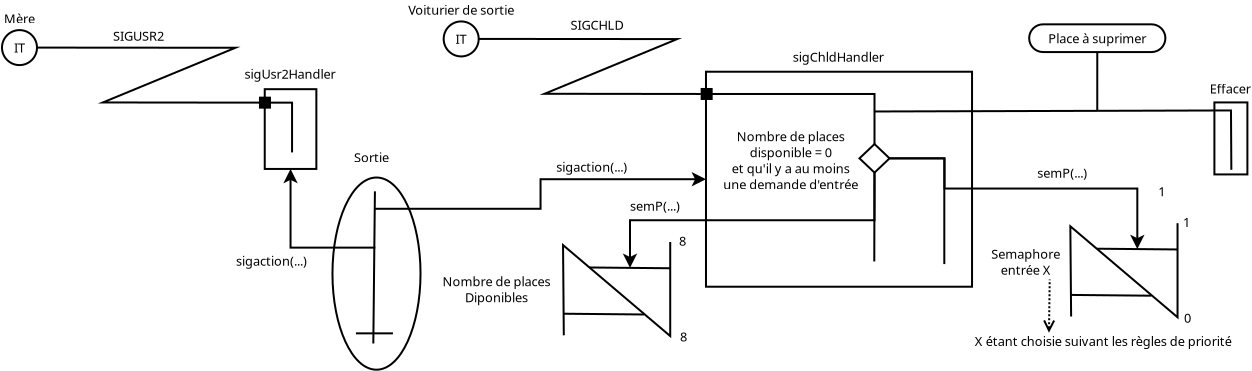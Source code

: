 <?xml version="1.0" encoding="UTF-8"?>
<dia:diagram xmlns:dia="http://www.lysator.liu.se/~alla/dia/">
  <dia:layer name="Arrière-plan" visible="true" active="true">
    <dia:object type="Standard - Box" version="0" id="O0">
      <dia:attribute name="obj_pos">
        <dia:point val="-35.521,0.598"/>
      </dia:attribute>
      <dia:attribute name="obj_bb">
        <dia:rectangle val="-35.571,0.548;-32.891,4.636"/>
      </dia:attribute>
      <dia:attribute name="elem_corner">
        <dia:point val="-35.521,0.598"/>
      </dia:attribute>
      <dia:attribute name="elem_width">
        <dia:real val="2.581"/>
      </dia:attribute>
      <dia:attribute name="elem_height">
        <dia:real val="3.988"/>
      </dia:attribute>
      <dia:attribute name="show_background">
        <dia:boolean val="true"/>
      </dia:attribute>
    </dia:object>
    <dia:object type="Standard - Box" version="0" id="O1">
      <dia:attribute name="obj_pos">
        <dia:point val="-35.76,1.021"/>
      </dia:attribute>
      <dia:attribute name="obj_bb">
        <dia:rectangle val="-35.81,0.971;-35.21,1.571"/>
      </dia:attribute>
      <dia:attribute name="elem_corner">
        <dia:point val="-35.76,1.021"/>
      </dia:attribute>
      <dia:attribute name="elem_width">
        <dia:real val="0.5"/>
      </dia:attribute>
      <dia:attribute name="elem_height">
        <dia:real val="0.5"/>
      </dia:attribute>
      <dia:attribute name="border_width">
        <dia:real val="0.1"/>
      </dia:attribute>
      <dia:attribute name="inner_color">
        <dia:color val="#000000"/>
      </dia:attribute>
      <dia:attribute name="show_background">
        <dia:boolean val="true"/>
      </dia:attribute>
      <dia:attribute name="aspect">
        <dia:enum val="2"/>
      </dia:attribute>
    </dia:object>
    <dia:object type="Standard - ZigZagLine" version="1" id="O2">
      <dia:attribute name="obj_pos">
        <dia:point val="-35.26,1.271"/>
      </dia:attribute>
      <dia:attribute name="obj_bb">
        <dia:rectangle val="-35.31,1.221;-34.105,3.81"/>
      </dia:attribute>
      <dia:attribute name="orth_points">
        <dia:point val="-35.26,1.271"/>
        <dia:point val="-34.155,1.271"/>
        <dia:point val="-34.155,3.76"/>
      </dia:attribute>
      <dia:attribute name="orth_orient">
        <dia:enum val="0"/>
        <dia:enum val="1"/>
      </dia:attribute>
      <dia:attribute name="autorouting">
        <dia:boolean val="false"/>
      </dia:attribute>
    </dia:object>
    <dia:object type="Standard - Box" version="0" id="O3">
      <dia:attribute name="obj_pos">
        <dia:point val="-13.459,-0.275"/>
      </dia:attribute>
      <dia:attribute name="obj_bb">
        <dia:rectangle val="-13.509,-0.325;-0.106,10.525"/>
      </dia:attribute>
      <dia:attribute name="elem_corner">
        <dia:point val="-13.459,-0.275"/>
      </dia:attribute>
      <dia:attribute name="elem_width">
        <dia:real val="13.303"/>
      </dia:attribute>
      <dia:attribute name="elem_height">
        <dia:real val="10.75"/>
      </dia:attribute>
      <dia:attribute name="show_background">
        <dia:boolean val="true"/>
      </dia:attribute>
    </dia:object>
    <dia:object type="Standard - Box" version="0" id="O4">
      <dia:attribute name="obj_pos">
        <dia:point val="-13.675,0.588"/>
      </dia:attribute>
      <dia:attribute name="obj_bb">
        <dia:rectangle val="-13.725,0.537;-13.125,1.137"/>
      </dia:attribute>
      <dia:attribute name="elem_corner">
        <dia:point val="-13.675,0.588"/>
      </dia:attribute>
      <dia:attribute name="elem_width">
        <dia:real val="0.5"/>
      </dia:attribute>
      <dia:attribute name="elem_height">
        <dia:real val="0.5"/>
      </dia:attribute>
      <dia:attribute name="border_width">
        <dia:real val="0.1"/>
      </dia:attribute>
      <dia:attribute name="inner_color">
        <dia:color val="#000000"/>
      </dia:attribute>
      <dia:attribute name="show_background">
        <dia:boolean val="true"/>
      </dia:attribute>
      <dia:attribute name="aspect">
        <dia:enum val="2"/>
      </dia:attribute>
    </dia:object>
    <dia:object type="Standard - ZigZagLine" version="1" id="O5">
      <dia:attribute name="obj_pos">
        <dia:point val="-13.175,0.838"/>
      </dia:attribute>
      <dia:attribute name="obj_bb">
        <dia:rectangle val="-13.225,0.787;-4.983,3.393"/>
      </dia:attribute>
      <dia:attribute name="orth_points">
        <dia:point val="-13.175,0.838"/>
        <dia:point val="-5.033,0.838"/>
        <dia:point val="-5.033,3.343"/>
      </dia:attribute>
      <dia:attribute name="orth_orient">
        <dia:enum val="0"/>
        <dia:enum val="1"/>
      </dia:attribute>
      <dia:attribute name="autorouting">
        <dia:boolean val="true"/>
      </dia:attribute>
      <dia:connections>
        <dia:connection handle="0" to="O4" connection="4"/>
        <dia:connection handle="1" to="O25" connection="5"/>
      </dia:connections>
    </dia:object>
    <dia:object type="Standard - PolyLine" version="0" id="O6">
      <dia:attribute name="obj_pos">
        <dia:point val="-24.824,-1.915"/>
      </dia:attribute>
      <dia:attribute name="obj_bb">
        <dia:rectangle val="-24.874,-1.965;-13.668,0.887"/>
      </dia:attribute>
      <dia:attribute name="poly_points">
        <dia:point val="-24.824,-1.915"/>
        <dia:point val="-14.902,-1.907"/>
        <dia:point val="-21.532,0.828"/>
        <dia:point val="-13.425,0.838"/>
      </dia:attribute>
      <dia:connections>
        <dia:connection handle="0" to="O7" connection="4"/>
        <dia:connection handle="3" to="O4" connection="8"/>
      </dia:connections>
    </dia:object>
    <dia:group>
      <dia:object type="Standard - Ellipse" version="0" id="O7">
        <dia:attribute name="obj_pos">
          <dia:point val="-26.574,-2.79"/>
        </dia:attribute>
        <dia:attribute name="obj_bb">
          <dia:rectangle val="-26.624,-2.84;-24.774,-0.99"/>
        </dia:attribute>
        <dia:attribute name="elem_corner">
          <dia:point val="-26.574,-2.79"/>
        </dia:attribute>
        <dia:attribute name="elem_width">
          <dia:real val="1.75"/>
        </dia:attribute>
        <dia:attribute name="elem_height">
          <dia:real val="1.75"/>
        </dia:attribute>
        <dia:attribute name="aspect">
          <dia:enum val="2"/>
        </dia:attribute>
      </dia:object>
      <dia:object type="Standard - Text" version="1" id="O8">
        <dia:attribute name="obj_pos">
          <dia:point val="-25.699,-1.915"/>
        </dia:attribute>
        <dia:attribute name="obj_bb">
          <dia:rectangle val="-25.989,-2.288;-25.409,-1.541"/>
        </dia:attribute>
        <dia:attribute name="text">
          <dia:composite type="text">
            <dia:attribute name="string">
              <dia:string>#IT#</dia:string>
            </dia:attribute>
            <dia:attribute name="font">
              <dia:font family="sans" style="0" name="Helvetica"/>
            </dia:attribute>
            <dia:attribute name="height">
              <dia:real val="0.8"/>
            </dia:attribute>
            <dia:attribute name="pos">
              <dia:point val="-25.699,-1.693"/>
            </dia:attribute>
            <dia:attribute name="color">
              <dia:color val="#000000"/>
            </dia:attribute>
            <dia:attribute name="alignment">
              <dia:enum val="1"/>
            </dia:attribute>
          </dia:composite>
        </dia:attribute>
        <dia:attribute name="valign">
          <dia:enum val="2"/>
        </dia:attribute>
        <dia:connections>
          <dia:connection handle="0" to="O7" connection="8"/>
        </dia:connections>
      </dia:object>
      <dia:object type="Standard - Text" version="1" id="O9">
        <dia:attribute name="obj_pos">
          <dia:point val="-25.699,-3.126"/>
        </dia:attribute>
        <dia:attribute name="obj_bb">
          <dia:rectangle val="-28.563,-3.721;-22.835,-2.973"/>
        </dia:attribute>
        <dia:attribute name="text">
          <dia:composite type="text">
            <dia:attribute name="string">
              <dia:string>#Voiturier de sortie#</dia:string>
            </dia:attribute>
            <dia:attribute name="font">
              <dia:font family="sans" style="0" name="Helvetica"/>
            </dia:attribute>
            <dia:attribute name="height">
              <dia:real val="0.8"/>
            </dia:attribute>
            <dia:attribute name="pos">
              <dia:point val="-25.699,-3.126"/>
            </dia:attribute>
            <dia:attribute name="color">
              <dia:color val="#000000"/>
            </dia:attribute>
            <dia:attribute name="alignment">
              <dia:enum val="1"/>
            </dia:attribute>
          </dia:composite>
        </dia:attribute>
        <dia:attribute name="valign">
          <dia:enum val="3"/>
        </dia:attribute>
      </dia:object>
    </dia:group>
    <dia:object type="Standard - ZigZagLine" version="1" id="O10">
      <dia:attribute name="obj_pos">
        <dia:point val="-4.281,4.057"/>
      </dia:attribute>
      <dia:attribute name="obj_bb">
        <dia:rectangle val="-4.331,4.007;8.47,8.705"/>
      </dia:attribute>
      <dia:attribute name="orth_points">
        <dia:point val="-4.281,4.057"/>
        <dia:point val="-1.531,4.057"/>
        <dia:point val="-1.531,5.566"/>
        <dia:point val="8.108,5.566"/>
        <dia:point val="8.108,8.593"/>
      </dia:attribute>
      <dia:attribute name="orth_orient">
        <dia:enum val="0"/>
        <dia:enum val="1"/>
        <dia:enum val="0"/>
        <dia:enum val="1"/>
      </dia:attribute>
      <dia:attribute name="autorouting">
        <dia:boolean val="false"/>
      </dia:attribute>
      <dia:attribute name="end_arrow">
        <dia:enum val="22"/>
      </dia:attribute>
      <dia:attribute name="end_arrow_length">
        <dia:real val="0.5"/>
      </dia:attribute>
      <dia:attribute name="end_arrow_width">
        <dia:real val="0.5"/>
      </dia:attribute>
      <dia:connections>
        <dia:connection handle="0" to="O25" connection="7"/>
        <dia:connection handle="1" to="O39" connection="0"/>
      </dia:connections>
    </dia:object>
    <dia:object type="Standard - Ellipse" version="0" id="O11">
      <dia:attribute name="obj_pos">
        <dia:point val="-32.135,5.015"/>
      </dia:attribute>
      <dia:attribute name="obj_bb">
        <dia:rectangle val="-32.185,4.965;-27.682,14.674"/>
      </dia:attribute>
      <dia:attribute name="elem_corner">
        <dia:point val="-32.135,5.015"/>
      </dia:attribute>
      <dia:attribute name="elem_width">
        <dia:real val="4.403"/>
      </dia:attribute>
      <dia:attribute name="elem_height">
        <dia:real val="9.609"/>
      </dia:attribute>
    </dia:object>
    <dia:object type="Standard - Text" version="1" id="O12">
      <dia:attribute name="obj_pos">
        <dia:point val="-31.062,4.257"/>
      </dia:attribute>
      <dia:attribute name="obj_bb">
        <dia:rectangle val="-31.062,3.662;-29.177,4.41"/>
      </dia:attribute>
      <dia:attribute name="text">
        <dia:composite type="text">
          <dia:attribute name="string">
            <dia:string>#Sortie#</dia:string>
          </dia:attribute>
          <dia:attribute name="font">
            <dia:font family="sans" style="0" name="Helvetica"/>
          </dia:attribute>
          <dia:attribute name="height">
            <dia:real val="0.8"/>
          </dia:attribute>
          <dia:attribute name="pos">
            <dia:point val="-31.062,4.257"/>
          </dia:attribute>
          <dia:attribute name="color">
            <dia:color val="#000000"/>
          </dia:attribute>
          <dia:attribute name="alignment">
            <dia:enum val="0"/>
          </dia:attribute>
        </dia:composite>
      </dia:attribute>
      <dia:attribute name="valign">
        <dia:enum val="3"/>
      </dia:attribute>
    </dia:object>
    <dia:object type="Standard - Line" version="0" id="O13">
      <dia:attribute name="obj_pos">
        <dia:point val="-30.012,5.707"/>
      </dia:attribute>
      <dia:attribute name="obj_bb">
        <dia:rectangle val="-30.143,5.657;-29.961,13.363"/>
      </dia:attribute>
      <dia:attribute name="conn_endpoints">
        <dia:point val="-30.012,5.707"/>
        <dia:point val="-30.092,13.312"/>
      </dia:attribute>
      <dia:attribute name="numcp">
        <dia:int val="1"/>
      </dia:attribute>
    </dia:object>
    <dia:object type="Standard - Line" version="0" id="O14">
      <dia:attribute name="obj_pos">
        <dia:point val="-30.962,12.807"/>
      </dia:attribute>
      <dia:attribute name="obj_bb">
        <dia:rectangle val="-31.012,12.757;-29.062,12.857"/>
      </dia:attribute>
      <dia:attribute name="conn_endpoints">
        <dia:point val="-30.962,12.807"/>
        <dia:point val="-29.112,12.807"/>
      </dia:attribute>
      <dia:attribute name="numcp">
        <dia:int val="1"/>
      </dia:attribute>
    </dia:object>
    <dia:object type="Standard - Line" version="0" id="O15">
      <dia:attribute name="obj_pos">
        <dia:point val="-5.033,4.77"/>
      </dia:attribute>
      <dia:attribute name="obj_bb">
        <dia:rectangle val="-5.094,4.72;-4.983,9.263"/>
      </dia:attribute>
      <dia:attribute name="conn_endpoints">
        <dia:point val="-5.033,4.77"/>
        <dia:point val="-5.044,9.213"/>
      </dia:attribute>
      <dia:attribute name="numcp">
        <dia:int val="1"/>
      </dia:attribute>
      <dia:connections>
        <dia:connection handle="0" to="O25" connection="6"/>
      </dia:connections>
    </dia:object>
    <dia:object type="Standard - Text" version="1" id="O16">
      <dia:attribute name="obj_pos">
        <dia:point val="15.168,8.527"/>
      </dia:attribute>
      <dia:attribute name="obj_bb">
        <dia:rectangle val="15.168,7.932;15.168,8.68"/>
      </dia:attribute>
      <dia:attribute name="text">
        <dia:composite type="text">
          <dia:attribute name="string">
            <dia:string>##</dia:string>
          </dia:attribute>
          <dia:attribute name="font">
            <dia:font family="sans" style="0" name="Helvetica"/>
          </dia:attribute>
          <dia:attribute name="height">
            <dia:real val="0.8"/>
          </dia:attribute>
          <dia:attribute name="pos">
            <dia:point val="15.168,8.527"/>
          </dia:attribute>
          <dia:attribute name="color">
            <dia:color val="#000000"/>
          </dia:attribute>
          <dia:attribute name="alignment">
            <dia:enum val="0"/>
          </dia:attribute>
        </dia:composite>
      </dia:attribute>
      <dia:attribute name="valign">
        <dia:enum val="3"/>
      </dia:attribute>
    </dia:object>
    <dia:object type="Standard - ZigZagLine" version="1" id="O17">
      <dia:attribute name="obj_pos">
        <dia:point val="-5.033,4.77"/>
      </dia:attribute>
      <dia:attribute name="obj_bb">
        <dia:rectangle val="-17.62,4.72;-4.983,9.644"/>
      </dia:attribute>
      <dia:attribute name="orth_points">
        <dia:point val="-5.033,4.77"/>
        <dia:point val="-5.033,7.151"/>
        <dia:point val="-17.258,7.151"/>
        <dia:point val="-17.258,9.533"/>
      </dia:attribute>
      <dia:attribute name="orth_orient">
        <dia:enum val="1"/>
        <dia:enum val="0"/>
        <dia:enum val="1"/>
      </dia:attribute>
      <dia:attribute name="autorouting">
        <dia:boolean val="true"/>
      </dia:attribute>
      <dia:attribute name="end_arrow">
        <dia:enum val="22"/>
      </dia:attribute>
      <dia:attribute name="end_arrow_length">
        <dia:real val="0.5"/>
      </dia:attribute>
      <dia:attribute name="end_arrow_width">
        <dia:real val="0.5"/>
      </dia:attribute>
      <dia:connections>
        <dia:connection handle="0" to="O25" connection="6"/>
        <dia:connection handle="1" to="O20" connection="0"/>
      </dia:connections>
    </dia:object>
    <dia:group>
      <dia:group>
        <dia:group>
          <dia:object type="Standard - PolyLine" version="0" id="O18">
            <dia:attribute name="obj_pos">
              <dia:point val="-20.568,12.904"/>
            </dia:attribute>
            <dia:attribute name="obj_bb">
              <dia:rectangle val="-20.657,8.189;-15.197,13.051"/>
            </dia:attribute>
            <dia:attribute name="poly_points">
              <dia:point val="-20.568,12.904"/>
              <dia:point val="-20.606,8.393"/>
              <dia:point val="-15.247,12.943"/>
              <dia:point val="-15.247,8.239"/>
            </dia:attribute>
          </dia:object>
          <dia:object type="Standard - Line" version="0" id="O19">
            <dia:attribute name="obj_pos">
              <dia:point val="-20.606,11.825"/>
            </dia:attribute>
            <dia:attribute name="obj_bb">
              <dia:rectangle val="-20.657,11.774;-16.508,11.914"/>
            </dia:attribute>
            <dia:attribute name="conn_endpoints">
              <dia:point val="-20.606,11.825"/>
              <dia:point val="-16.558,11.863"/>
            </dia:attribute>
            <dia:attribute name="numcp">
              <dia:int val="1"/>
            </dia:attribute>
          </dia:object>
          <dia:object type="Standard - Line" version="0" id="O20">
            <dia:attribute name="obj_pos">
              <dia:point val="-19.282,9.513"/>
            </dia:attribute>
            <dia:attribute name="obj_bb">
              <dia:rectangle val="-19.332,9.463;-15.183,9.602"/>
            </dia:attribute>
            <dia:attribute name="conn_endpoints">
              <dia:point val="-19.282,9.513"/>
              <dia:point val="-15.234,9.552"/>
            </dia:attribute>
            <dia:attribute name="numcp">
              <dia:int val="1"/>
            </dia:attribute>
          </dia:object>
        </dia:group>
        <dia:object type="Standard - Text" version="1" id="O21">
          <dia:attribute name="obj_pos">
            <dia:point val="-14.762,13.214"/>
          </dia:attribute>
          <dia:attribute name="obj_bb">
            <dia:rectangle val="-14.762,12.62;-14.354,13.367"/>
          </dia:attribute>
          <dia:attribute name="text">
            <dia:composite type="text">
              <dia:attribute name="string">
                <dia:string>#8#</dia:string>
              </dia:attribute>
              <dia:attribute name="font">
                <dia:font family="sans" style="0" name="Helvetica"/>
              </dia:attribute>
              <dia:attribute name="height">
                <dia:real val="0.8"/>
              </dia:attribute>
              <dia:attribute name="pos">
                <dia:point val="-14.762,13.214"/>
              </dia:attribute>
              <dia:attribute name="color">
                <dia:color val="#000000"/>
              </dia:attribute>
              <dia:attribute name="alignment">
                <dia:enum val="0"/>
              </dia:attribute>
            </dia:composite>
          </dia:attribute>
          <dia:attribute name="valign">
            <dia:enum val="3"/>
          </dia:attribute>
        </dia:object>
        <dia:object type="Standard - Text" version="1" id="O22">
          <dia:attribute name="obj_pos">
            <dia:point val="-14.814,8.432"/>
          </dia:attribute>
          <dia:attribute name="obj_bb">
            <dia:rectangle val="-14.814,7.837;-14.406,8.584"/>
          </dia:attribute>
          <dia:attribute name="text">
            <dia:composite type="text">
              <dia:attribute name="string">
                <dia:string>#8#</dia:string>
              </dia:attribute>
              <dia:attribute name="font">
                <dia:font family="sans" style="0" name="Helvetica"/>
              </dia:attribute>
              <dia:attribute name="height">
                <dia:real val="0.8"/>
              </dia:attribute>
              <dia:attribute name="pos">
                <dia:point val="-14.814,8.432"/>
              </dia:attribute>
              <dia:attribute name="color">
                <dia:color val="#000000"/>
              </dia:attribute>
              <dia:attribute name="alignment">
                <dia:enum val="0"/>
              </dia:attribute>
            </dia:composite>
          </dia:attribute>
          <dia:attribute name="valign">
            <dia:enum val="3"/>
          </dia:attribute>
        </dia:object>
      </dia:group>
      <dia:object type="Standard - Text" version="1" id="O23">
        <dia:attribute name="obj_pos">
          <dia:point val="-23.936,10.602"/>
        </dia:attribute>
        <dia:attribute name="obj_bb">
          <dia:rectangle val="-26.841,9.828;-21.031,11.376"/>
        </dia:attribute>
        <dia:attribute name="text">
          <dia:composite type="text">
            <dia:attribute name="string">
              <dia:string>#Nombre de places
Diponibles#</dia:string>
            </dia:attribute>
            <dia:attribute name="font">
              <dia:font family="sans" style="0" name="Helvetica"/>
            </dia:attribute>
            <dia:attribute name="height">
              <dia:real val="0.8"/>
            </dia:attribute>
            <dia:attribute name="pos">
              <dia:point val="-23.936,10.423"/>
            </dia:attribute>
            <dia:attribute name="color">
              <dia:color val="#000000"/>
            </dia:attribute>
            <dia:attribute name="alignment">
              <dia:enum val="1"/>
            </dia:attribute>
          </dia:composite>
        </dia:attribute>
        <dia:attribute name="valign">
          <dia:enum val="2"/>
        </dia:attribute>
      </dia:object>
    </dia:group>
    <dia:object type="Standard - Text" version="1" id="O24">
      <dia:attribute name="obj_pos">
        <dia:point val="8.653,6.644"/>
      </dia:attribute>
      <dia:attribute name="obj_bb">
        <dia:rectangle val="8.653,6.049;8.653,6.797"/>
      </dia:attribute>
      <dia:attribute name="text">
        <dia:composite type="text">
          <dia:attribute name="string">
            <dia:string>##</dia:string>
          </dia:attribute>
          <dia:attribute name="font">
            <dia:font family="sans" style="0" name="Helvetica"/>
          </dia:attribute>
          <dia:attribute name="height">
            <dia:real val="0.8"/>
          </dia:attribute>
          <dia:attribute name="pos">
            <dia:point val="8.653,6.644"/>
          </dia:attribute>
          <dia:attribute name="color">
            <dia:color val="#000000"/>
          </dia:attribute>
          <dia:attribute name="alignment">
            <dia:enum val="0"/>
          </dia:attribute>
        </dia:composite>
      </dia:attribute>
      <dia:attribute name="valign">
        <dia:enum val="3"/>
      </dia:attribute>
    </dia:object>
    <dia:group>
      <dia:object type="Geometric - Diamond" version="1" id="O25">
        <dia:attribute name="obj_pos">
          <dia:point val="-5.785,3.343"/>
        </dia:attribute>
        <dia:attribute name="obj_bb">
          <dia:rectangle val="-5.858,3.274;-4.209,4.839"/>
        </dia:attribute>
        <dia:attribute name="meta">
          <dia:composite type="dict"/>
        </dia:attribute>
        <dia:attribute name="elem_corner">
          <dia:point val="-5.785,3.343"/>
        </dia:attribute>
        <dia:attribute name="elem_width">
          <dia:real val="1.504"/>
        </dia:attribute>
        <dia:attribute name="elem_height">
          <dia:real val="1.427"/>
        </dia:attribute>
        <dia:attribute name="line_width">
          <dia:real val="0.1"/>
        </dia:attribute>
        <dia:attribute name="line_colour">
          <dia:color val="#000000"/>
        </dia:attribute>
        <dia:attribute name="fill_colour">
          <dia:color val="#ffffff"/>
        </dia:attribute>
        <dia:attribute name="show_background">
          <dia:boolean val="true"/>
        </dia:attribute>
        <dia:attribute name="line_style">
          <dia:enum val="0"/>
          <dia:real val="1"/>
        </dia:attribute>
        <dia:attribute name="flip_horizontal">
          <dia:boolean val="false"/>
        </dia:attribute>
        <dia:attribute name="flip_vertical">
          <dia:boolean val="false"/>
        </dia:attribute>
        <dia:attribute name="subscale">
          <dia:real val="1"/>
        </dia:attribute>
      </dia:object>
      <dia:object type="Standard - Text" version="1" id="O26">
        <dia:attribute name="obj_pos">
          <dia:point val="-9.216,4.153"/>
        </dia:attribute>
        <dia:attribute name="obj_bb">
          <dia:rectangle val="-12.869,2.579;-5.564,5.727"/>
        </dia:attribute>
        <dia:attribute name="text">
          <dia:composite type="text">
            <dia:attribute name="string">
              <dia:string>#Nombre de places
disponible = 0
et qu'il y a au moins
une demande d'entrée#</dia:string>
            </dia:attribute>
            <dia:attribute name="font">
              <dia:font family="sans" style="0" name="Helvetica"/>
            </dia:attribute>
            <dia:attribute name="height">
              <dia:real val="0.8"/>
            </dia:attribute>
            <dia:attribute name="pos">
              <dia:point val="-9.216,3.174"/>
            </dia:attribute>
            <dia:attribute name="color">
              <dia:color val="#000000"/>
            </dia:attribute>
            <dia:attribute name="alignment">
              <dia:enum val="1"/>
            </dia:attribute>
          </dia:composite>
        </dia:attribute>
        <dia:attribute name="valign">
          <dia:enum val="2"/>
        </dia:attribute>
      </dia:object>
    </dia:group>
    <dia:object type="Standard - ZigZagLine" version="1" id="O27">
      <dia:attribute name="obj_pos">
        <dia:point val="-4.281,4.057"/>
      </dia:attribute>
      <dia:attribute name="obj_bb">
        <dia:rectangle val="-4.331,4.007;-1.493,9.393"/>
      </dia:attribute>
      <dia:attribute name="orth_points">
        <dia:point val="-4.281,4.057"/>
        <dia:point val="-1.543,4.057"/>
        <dia:point val="-1.543,9.343"/>
      </dia:attribute>
      <dia:attribute name="orth_orient">
        <dia:enum val="0"/>
        <dia:enum val="1"/>
      </dia:attribute>
      <dia:attribute name="autorouting">
        <dia:boolean val="false"/>
      </dia:attribute>
      <dia:connections>
        <dia:connection handle="0" to="O25" connection="7"/>
      </dia:connections>
    </dia:object>
    <dia:object type="Standard - ZigZagLine" version="1" id="O28">
      <dia:attribute name="obj_pos">
        <dia:point val="-13.459,5.1"/>
      </dia:attribute>
      <dia:attribute name="obj_bb">
        <dia:rectangle val="-30.053,4.738;-13.409,6.628"/>
      </dia:attribute>
      <dia:attribute name="orth_points">
        <dia:point val="-13.459,5.1"/>
        <dia:point val="-21.731,5.1"/>
        <dia:point val="-21.731,6.578"/>
        <dia:point val="-30.003,6.578"/>
      </dia:attribute>
      <dia:attribute name="orth_orient">
        <dia:enum val="0"/>
        <dia:enum val="1"/>
        <dia:enum val="0"/>
      </dia:attribute>
      <dia:attribute name="autorouting">
        <dia:boolean val="true"/>
      </dia:attribute>
      <dia:attribute name="start_arrow">
        <dia:enum val="22"/>
      </dia:attribute>
      <dia:attribute name="start_arrow_length">
        <dia:real val="0.5"/>
      </dia:attribute>
      <dia:attribute name="start_arrow_width">
        <dia:real val="0.5"/>
      </dia:attribute>
      <dia:connections>
        <dia:connection handle="0" to="O3" connection="3"/>
      </dia:connections>
    </dia:object>
    <dia:object type="Standard - Text" version="1" id="O29">
      <dia:attribute name="obj_pos">
        <dia:point val="-20.237,-2.371"/>
      </dia:attribute>
      <dia:attribute name="obj_bb">
        <dia:rectangle val="-20.237,-2.966;-17.364,-2.219"/>
      </dia:attribute>
      <dia:attribute name="text">
        <dia:composite type="text">
          <dia:attribute name="string">
            <dia:string>#SIGCHLD#</dia:string>
          </dia:attribute>
          <dia:attribute name="font">
            <dia:font family="sans" style="0" name="Helvetica"/>
          </dia:attribute>
          <dia:attribute name="height">
            <dia:real val="0.8"/>
          </dia:attribute>
          <dia:attribute name="pos">
            <dia:point val="-20.237,-2.371"/>
          </dia:attribute>
          <dia:attribute name="color">
            <dia:color val="#000000"/>
          </dia:attribute>
          <dia:attribute name="alignment">
            <dia:enum val="0"/>
          </dia:attribute>
        </dia:composite>
      </dia:attribute>
      <dia:attribute name="valign">
        <dia:enum val="3"/>
      </dia:attribute>
    </dia:object>
    <dia:object type="Standard - ZigZagLine" version="1" id="O30">
      <dia:attribute name="obj_pos">
        <dia:point val="-29.993,8.52"/>
      </dia:attribute>
      <dia:attribute name="obj_bb">
        <dia:rectangle val="-34.593,4.474;-29.943,8.57"/>
      </dia:attribute>
      <dia:attribute name="orth_points">
        <dia:point val="-29.993,8.52"/>
        <dia:point val="-34.231,8.52"/>
        <dia:point val="-34.231,4.586"/>
      </dia:attribute>
      <dia:attribute name="orth_orient">
        <dia:enum val="0"/>
        <dia:enum val="1"/>
      </dia:attribute>
      <dia:attribute name="autorouting">
        <dia:boolean val="false"/>
      </dia:attribute>
      <dia:attribute name="end_arrow">
        <dia:enum val="22"/>
      </dia:attribute>
      <dia:attribute name="end_arrow_length">
        <dia:real val="0.5"/>
      </dia:attribute>
      <dia:attribute name="end_arrow_width">
        <dia:real val="0.5"/>
      </dia:attribute>
      <dia:connections>
        <dia:connection handle="1" to="O0" connection="6"/>
      </dia:connections>
    </dia:object>
    <dia:group>
      <dia:object type="Standard - PolyLine" version="0" id="O31">
        <dia:attribute name="obj_pos">
          <dia:point val="-46.908,-1.481"/>
        </dia:attribute>
        <dia:attribute name="obj_bb">
          <dia:rectangle val="-46.959,-1.531;-35.46,1.321"/>
        </dia:attribute>
        <dia:attribute name="poly_points">
          <dia:point val="-46.908,-1.481"/>
          <dia:point val="-36.987,-1.473"/>
          <dia:point val="-43.617,1.262"/>
          <dia:point val="-35.51,1.271"/>
        </dia:attribute>
      </dia:object>
      <dia:object type="Standard - Text" version="1" id="O32">
        <dia:attribute name="obj_pos">
          <dia:point val="-43.111,-1.819"/>
        </dia:attribute>
        <dia:attribute name="obj_bb">
          <dia:rectangle val="-43.111,-2.414;-40.291,-1.667"/>
        </dia:attribute>
        <dia:attribute name="text">
          <dia:composite type="text">
            <dia:attribute name="string">
              <dia:string>#SIGUSR2#</dia:string>
            </dia:attribute>
            <dia:attribute name="font">
              <dia:font family="sans" style="0" name="Helvetica"/>
            </dia:attribute>
            <dia:attribute name="height">
              <dia:real val="0.8"/>
            </dia:attribute>
            <dia:attribute name="pos">
              <dia:point val="-43.111,-1.819"/>
            </dia:attribute>
            <dia:attribute name="color">
              <dia:color val="#000000"/>
            </dia:attribute>
            <dia:attribute name="alignment">
              <dia:enum val="0"/>
            </dia:attribute>
          </dia:composite>
        </dia:attribute>
        <dia:attribute name="valign">
          <dia:enum val="3"/>
        </dia:attribute>
      </dia:object>
      <dia:group>
        <dia:object type="Standard - Ellipse" version="0" id="O33">
          <dia:attribute name="obj_pos">
            <dia:point val="-48.658,-2.356"/>
          </dia:attribute>
          <dia:attribute name="obj_bb">
            <dia:rectangle val="-48.708,-2.406;-46.858,-0.556"/>
          </dia:attribute>
          <dia:attribute name="elem_corner">
            <dia:point val="-48.658,-2.356"/>
          </dia:attribute>
          <dia:attribute name="elem_width">
            <dia:real val="1.75"/>
          </dia:attribute>
          <dia:attribute name="elem_height">
            <dia:real val="1.75"/>
          </dia:attribute>
          <dia:attribute name="aspect">
            <dia:enum val="2"/>
          </dia:attribute>
        </dia:object>
        <dia:object type="Standard - Text" version="1" id="O34">
          <dia:attribute name="obj_pos">
            <dia:point val="-47.783,-1.481"/>
          </dia:attribute>
          <dia:attribute name="obj_bb">
            <dia:rectangle val="-48.073,-1.855;-47.493,-1.107"/>
          </dia:attribute>
          <dia:attribute name="text">
            <dia:composite type="text">
              <dia:attribute name="string">
                <dia:string>#IT#</dia:string>
              </dia:attribute>
              <dia:attribute name="font">
                <dia:font family="sans" style="0" name="Helvetica"/>
              </dia:attribute>
              <dia:attribute name="height">
                <dia:real val="0.8"/>
              </dia:attribute>
              <dia:attribute name="pos">
                <dia:point val="-47.783,-1.26"/>
              </dia:attribute>
              <dia:attribute name="color">
                <dia:color val="#000000"/>
              </dia:attribute>
              <dia:attribute name="alignment">
                <dia:enum val="1"/>
              </dia:attribute>
            </dia:composite>
          </dia:attribute>
          <dia:attribute name="valign">
            <dia:enum val="2"/>
          </dia:attribute>
          <dia:connections>
            <dia:connection handle="0" to="O33" connection="8"/>
          </dia:connections>
        </dia:object>
        <dia:object type="Standard - Text" version="1" id="O35">
          <dia:attribute name="obj_pos">
            <dia:point val="-47.783,-2.692"/>
          </dia:attribute>
          <dia:attribute name="obj_bb">
            <dia:rectangle val="-48.578,-3.287;-46.988,-2.54"/>
          </dia:attribute>
          <dia:attribute name="text">
            <dia:composite type="text">
              <dia:attribute name="string">
                <dia:string>#Mère#</dia:string>
              </dia:attribute>
              <dia:attribute name="font">
                <dia:font family="sans" style="0" name="Helvetica"/>
              </dia:attribute>
              <dia:attribute name="height">
                <dia:real val="0.8"/>
              </dia:attribute>
              <dia:attribute name="pos">
                <dia:point val="-47.783,-2.692"/>
              </dia:attribute>
              <dia:attribute name="color">
                <dia:color val="#000000"/>
              </dia:attribute>
              <dia:attribute name="alignment">
                <dia:enum val="1"/>
              </dia:attribute>
            </dia:composite>
          </dia:attribute>
          <dia:attribute name="valign">
            <dia:enum val="3"/>
          </dia:attribute>
        </dia:object>
      </dia:group>
    </dia:group>
    <dia:group>
      <dia:object type="Standard - Text" version="1" id="O36">
        <dia:attribute name="obj_pos">
          <dia:point val="9.156,5.955"/>
        </dia:attribute>
        <dia:attribute name="obj_bb">
          <dia:rectangle val="9.156,5.36;9.564,6.107"/>
        </dia:attribute>
        <dia:attribute name="text">
          <dia:composite type="text">
            <dia:attribute name="string">
              <dia:string>#1#</dia:string>
            </dia:attribute>
            <dia:attribute name="font">
              <dia:font family="sans" style="0" name="Helvetica"/>
            </dia:attribute>
            <dia:attribute name="height">
              <dia:real val="0.8"/>
            </dia:attribute>
            <dia:attribute name="pos">
              <dia:point val="9.156,5.955"/>
            </dia:attribute>
            <dia:attribute name="color">
              <dia:color val="#000000"/>
            </dia:attribute>
            <dia:attribute name="alignment">
              <dia:enum val="0"/>
            </dia:attribute>
          </dia:composite>
        </dia:attribute>
        <dia:attribute name="valign">
          <dia:enum val="3"/>
        </dia:attribute>
      </dia:object>
      <dia:group>
        <dia:object type="Standard - PolyLine" version="0" id="O37">
          <dia:attribute name="obj_pos">
            <dia:point val="4.798,11.965"/>
          </dia:attribute>
          <dia:attribute name="obj_bb">
            <dia:rectangle val="4.708,7.25;10.169,12.111"/>
          </dia:attribute>
          <dia:attribute name="poly_points">
            <dia:point val="4.798,11.965"/>
            <dia:point val="4.759,7.454"/>
            <dia:point val="10.119,12.003"/>
            <dia:point val="10.119,7.3"/>
          </dia:attribute>
        </dia:object>
        <dia:object type="Standard - Line" version="0" id="O38">
          <dia:attribute name="obj_pos">
            <dia:point val="4.759,10.885"/>
          </dia:attribute>
          <dia:attribute name="obj_bb">
            <dia:rectangle val="4.709,10.835;8.858,10.974"/>
          </dia:attribute>
          <dia:attribute name="conn_endpoints">
            <dia:point val="4.759,10.885"/>
            <dia:point val="8.808,10.924"/>
          </dia:attribute>
          <dia:attribute name="numcp">
            <dia:int val="1"/>
          </dia:attribute>
        </dia:object>
        <dia:object type="Standard - Line" version="0" id="O39">
          <dia:attribute name="obj_pos">
            <dia:point val="6.084,8.574"/>
          </dia:attribute>
          <dia:attribute name="obj_bb">
            <dia:rectangle val="6.033,8.523;10.182,8.663"/>
          </dia:attribute>
          <dia:attribute name="conn_endpoints">
            <dia:point val="6.084,8.574"/>
            <dia:point val="10.132,8.612"/>
          </dia:attribute>
          <dia:attribute name="numcp">
            <dia:int val="1"/>
          </dia:attribute>
        </dia:object>
      </dia:group>
      <dia:object type="Standard - Text" version="1" id="O40">
        <dia:attribute name="obj_pos">
          <dia:point val="10.441,12.275"/>
        </dia:attribute>
        <dia:attribute name="obj_bb">
          <dia:rectangle val="10.441,11.68;10.848,12.428"/>
        </dia:attribute>
        <dia:attribute name="text">
          <dia:composite type="text">
            <dia:attribute name="string">
              <dia:string>#0#</dia:string>
            </dia:attribute>
            <dia:attribute name="font">
              <dia:font family="sans" style="0" name="Helvetica"/>
            </dia:attribute>
            <dia:attribute name="height">
              <dia:real val="0.8"/>
            </dia:attribute>
            <dia:attribute name="pos">
              <dia:point val="10.441,12.275"/>
            </dia:attribute>
            <dia:attribute name="color">
              <dia:color val="#000000"/>
            </dia:attribute>
            <dia:attribute name="alignment">
              <dia:enum val="0"/>
            </dia:attribute>
          </dia:composite>
        </dia:attribute>
        <dia:attribute name="valign">
          <dia:enum val="3"/>
        </dia:attribute>
      </dia:object>
      <dia:object type="Standard - Text" version="1" id="O41">
        <dia:attribute name="obj_pos">
          <dia:point val="10.389,7.492"/>
        </dia:attribute>
        <dia:attribute name="obj_bb">
          <dia:rectangle val="10.389,6.897;10.796,7.645"/>
        </dia:attribute>
        <dia:attribute name="text">
          <dia:composite type="text">
            <dia:attribute name="string">
              <dia:string>#1#</dia:string>
            </dia:attribute>
            <dia:attribute name="font">
              <dia:font family="sans" style="0" name="Helvetica"/>
            </dia:attribute>
            <dia:attribute name="height">
              <dia:real val="0.8"/>
            </dia:attribute>
            <dia:attribute name="pos">
              <dia:point val="10.389,7.492"/>
            </dia:attribute>
            <dia:attribute name="color">
              <dia:color val="#000000"/>
            </dia:attribute>
            <dia:attribute name="alignment">
              <dia:enum val="0"/>
            </dia:attribute>
          </dia:composite>
        </dia:attribute>
        <dia:attribute name="valign">
          <dia:enum val="3"/>
        </dia:attribute>
      </dia:object>
      <dia:object type="Standard - Text" version="1" id="O42">
        <dia:attribute name="obj_pos">
          <dia:point val="2.523,9.073"/>
        </dia:attribute>
        <dia:attribute name="obj_bb">
          <dia:rectangle val="0.691,8.478;4.356,10.026"/>
        </dia:attribute>
        <dia:attribute name="text">
          <dia:composite type="text">
            <dia:attribute name="string">
              <dia:string>#Semaphore
entrée X#</dia:string>
            </dia:attribute>
            <dia:attribute name="font">
              <dia:font family="sans" style="0" name="Helvetica"/>
            </dia:attribute>
            <dia:attribute name="height">
              <dia:real val="0.8"/>
            </dia:attribute>
            <dia:attribute name="pos">
              <dia:point val="2.523,9.073"/>
            </dia:attribute>
            <dia:attribute name="color">
              <dia:color val="#000000"/>
            </dia:attribute>
            <dia:attribute name="alignment">
              <dia:enum val="1"/>
            </dia:attribute>
          </dia:composite>
        </dia:attribute>
        <dia:attribute name="valign">
          <dia:enum val="3"/>
        </dia:attribute>
      </dia:object>
      <dia:object type="Standard - Text" version="1" id="O43">
        <dia:attribute name="obj_pos">
          <dia:point val="-0.021,13.44"/>
        </dia:attribute>
        <dia:attribute name="obj_bb">
          <dia:rectangle val="-0.021,12.845;14.089,13.592"/>
        </dia:attribute>
        <dia:attribute name="text">
          <dia:composite type="text">
            <dia:attribute name="string">
              <dia:string>#X étant choisie suivant les règles de priorité#</dia:string>
            </dia:attribute>
            <dia:attribute name="font">
              <dia:font family="sans" style="0" name="Helvetica"/>
            </dia:attribute>
            <dia:attribute name="height">
              <dia:real val="0.8"/>
            </dia:attribute>
            <dia:attribute name="pos">
              <dia:point val="-0.021,13.44"/>
            </dia:attribute>
            <dia:attribute name="color">
              <dia:color val="#000000"/>
            </dia:attribute>
            <dia:attribute name="alignment">
              <dia:enum val="0"/>
            </dia:attribute>
          </dia:composite>
        </dia:attribute>
        <dia:attribute name="valign">
          <dia:enum val="3"/>
        </dia:attribute>
      </dia:object>
      <dia:object type="Standard - Line" version="0" id="O44">
        <dia:attribute name="obj_pos">
          <dia:point val="3.69,12.774"/>
        </dia:attribute>
        <dia:attribute name="obj_bb">
          <dia:rectangle val="3.368,10.063;4.03,12.825"/>
        </dia:attribute>
        <dia:attribute name="conn_endpoints">
          <dia:point val="3.69,12.774"/>
          <dia:point val="3.728,10.114"/>
        </dia:attribute>
        <dia:attribute name="numcp">
          <dia:int val="1"/>
        </dia:attribute>
        <dia:attribute name="line_style">
          <dia:enum val="4"/>
        </dia:attribute>
        <dia:attribute name="start_arrow">
          <dia:enum val="1"/>
        </dia:attribute>
        <dia:attribute name="start_arrow_length">
          <dia:real val="0.5"/>
        </dia:attribute>
        <dia:attribute name="start_arrow_width">
          <dia:real val="0.5"/>
        </dia:attribute>
      </dia:object>
    </dia:group>
    <dia:object type="Standard - Text" version="1" id="O45">
      <dia:attribute name="obj_pos">
        <dia:point val="-9.126,-0.772"/>
      </dia:attribute>
      <dia:attribute name="obj_bb">
        <dia:rectangle val="-9.126,-1.367;-4.249,-0.619"/>
      </dia:attribute>
      <dia:attribute name="text">
        <dia:composite type="text">
          <dia:attribute name="string">
            <dia:string>#sigChldHandler#</dia:string>
          </dia:attribute>
          <dia:attribute name="font">
            <dia:font family="sans" style="0" name="Helvetica"/>
          </dia:attribute>
          <dia:attribute name="height">
            <dia:real val="0.8"/>
          </dia:attribute>
          <dia:attribute name="pos">
            <dia:point val="-9.126,-0.772"/>
          </dia:attribute>
          <dia:attribute name="color">
            <dia:color val="#000000"/>
          </dia:attribute>
          <dia:attribute name="alignment">
            <dia:enum val="0"/>
          </dia:attribute>
        </dia:composite>
      </dia:attribute>
      <dia:attribute name="valign">
        <dia:enum val="3"/>
      </dia:attribute>
    </dia:object>
    <dia:object type="Standard - Text" version="1" id="O46">
      <dia:attribute name="obj_pos">
        <dia:point val="-36.527,0.071"/>
      </dia:attribute>
      <dia:attribute name="obj_bb">
        <dia:rectangle val="-36.527,-0.524;-31.617,0.224"/>
      </dia:attribute>
      <dia:attribute name="text">
        <dia:composite type="text">
          <dia:attribute name="string">
            <dia:string>#sigUsr2Handler#</dia:string>
          </dia:attribute>
          <dia:attribute name="font">
            <dia:font family="sans" style="0" name="Helvetica"/>
          </dia:attribute>
          <dia:attribute name="height">
            <dia:real val="0.8"/>
          </dia:attribute>
          <dia:attribute name="pos">
            <dia:point val="-36.527,0.071"/>
          </dia:attribute>
          <dia:attribute name="color">
            <dia:color val="#000000"/>
          </dia:attribute>
          <dia:attribute name="alignment">
            <dia:enum val="0"/>
          </dia:attribute>
        </dia:composite>
      </dia:attribute>
      <dia:attribute name="valign">
        <dia:enum val="3"/>
      </dia:attribute>
    </dia:object>
    <dia:object type="Standard - Text" version="1" id="O47">
      <dia:attribute name="obj_pos">
        <dia:point val="3.11,5.023"/>
      </dia:attribute>
      <dia:attribute name="obj_bb">
        <dia:rectangle val="3.091,4.409;5.952,5.212"/>
      </dia:attribute>
      <dia:attribute name="text">
        <dia:composite type="text">
          <dia:attribute name="string">
            <dia:string>#semP(...)#</dia:string>
          </dia:attribute>
          <dia:attribute name="font">
            <dia:font family="sans" style="0" name="Helvetica"/>
          </dia:attribute>
          <dia:attribute name="height">
            <dia:real val="0.8"/>
          </dia:attribute>
          <dia:attribute name="pos">
            <dia:point val="3.11,5.023"/>
          </dia:attribute>
          <dia:attribute name="color">
            <dia:color val="#000000"/>
          </dia:attribute>
          <dia:attribute name="alignment">
            <dia:enum val="0"/>
          </dia:attribute>
        </dia:composite>
      </dia:attribute>
      <dia:attribute name="valign">
        <dia:enum val="3"/>
      </dia:attribute>
    </dia:object>
    <dia:object type="Standard - Text" version="1" id="O48">
      <dia:attribute name="obj_pos">
        <dia:point val="-17.256,6.678"/>
      </dia:attribute>
      <dia:attribute name="obj_bb">
        <dia:rectangle val="-17.274,6.064;-14.413,6.867"/>
      </dia:attribute>
      <dia:attribute name="text">
        <dia:composite type="text">
          <dia:attribute name="string">
            <dia:string>#semP(...)#</dia:string>
          </dia:attribute>
          <dia:attribute name="font">
            <dia:font family="sans" style="0" name="Helvetica"/>
          </dia:attribute>
          <dia:attribute name="height">
            <dia:real val="0.8"/>
          </dia:attribute>
          <dia:attribute name="pos">
            <dia:point val="-17.256,6.678"/>
          </dia:attribute>
          <dia:attribute name="color">
            <dia:color val="#000000"/>
          </dia:attribute>
          <dia:attribute name="alignment">
            <dia:enum val="0"/>
          </dia:attribute>
        </dia:composite>
      </dia:attribute>
      <dia:attribute name="valign">
        <dia:enum val="3"/>
      </dia:attribute>
    </dia:object>
    <dia:object type="Standard - Text" version="1" id="O49">
      <dia:attribute name="obj_pos">
        <dia:point val="-20.941,4.723"/>
      </dia:attribute>
      <dia:attribute name="obj_bb">
        <dia:rectangle val="-20.959,4.109;-16.945,4.912"/>
      </dia:attribute>
      <dia:attribute name="text">
        <dia:composite type="text">
          <dia:attribute name="string">
            <dia:string>#sigaction(...)#</dia:string>
          </dia:attribute>
          <dia:attribute name="font">
            <dia:font family="sans" style="0" name="Helvetica"/>
          </dia:attribute>
          <dia:attribute name="height">
            <dia:real val="0.8"/>
          </dia:attribute>
          <dia:attribute name="pos">
            <dia:point val="-20.941,4.723"/>
          </dia:attribute>
          <dia:attribute name="color">
            <dia:color val="#000000"/>
          </dia:attribute>
          <dia:attribute name="alignment">
            <dia:enum val="0"/>
          </dia:attribute>
        </dia:composite>
      </dia:attribute>
      <dia:attribute name="valign">
        <dia:enum val="3"/>
      </dia:attribute>
    </dia:object>
    <dia:object type="Standard - Text" version="1" id="O50">
      <dia:attribute name="obj_pos">
        <dia:point val="-36.955,9.428"/>
      </dia:attribute>
      <dia:attribute name="obj_bb">
        <dia:rectangle val="-36.974,8.814;-32.96,9.617"/>
      </dia:attribute>
      <dia:attribute name="text">
        <dia:composite type="text">
          <dia:attribute name="string">
            <dia:string>#sigaction(...)#</dia:string>
          </dia:attribute>
          <dia:attribute name="font">
            <dia:font family="sans" style="0" name="Helvetica"/>
          </dia:attribute>
          <dia:attribute name="height">
            <dia:real val="0.8"/>
          </dia:attribute>
          <dia:attribute name="pos">
            <dia:point val="-36.955,9.428"/>
          </dia:attribute>
          <dia:attribute name="color">
            <dia:color val="#000000"/>
          </dia:attribute>
          <dia:attribute name="alignment">
            <dia:enum val="0"/>
          </dia:attribute>
        </dia:composite>
      </dia:attribute>
      <dia:attribute name="valign">
        <dia:enum val="3"/>
      </dia:attribute>
    </dia:object>
    <dia:group>
      <dia:group>
        <dia:object type="Standard - Box" version="0" id="O51">
          <dia:attribute name="obj_pos">
            <dia:point val="11.962,1.26"/>
          </dia:attribute>
          <dia:attribute name="obj_bb">
            <dia:rectangle val="11.912,1.21;13.662,4.91"/>
          </dia:attribute>
          <dia:attribute name="elem_corner">
            <dia:point val="11.962,1.26"/>
          </dia:attribute>
          <dia:attribute name="elem_width">
            <dia:real val="1.65"/>
          </dia:attribute>
          <dia:attribute name="elem_height">
            <dia:real val="3.6"/>
          </dia:attribute>
          <dia:attribute name="show_background">
            <dia:boolean val="true"/>
          </dia:attribute>
        </dia:object>
        <dia:object type="Standard - Text" version="1" id="O52">
          <dia:attribute name="obj_pos">
            <dia:point val="11.732,0.814"/>
          </dia:attribute>
          <dia:attribute name="obj_bb">
            <dia:rectangle val="11.732,0.219;13.979,0.966"/>
          </dia:attribute>
          <dia:attribute name="text">
            <dia:composite type="text">
              <dia:attribute name="string">
                <dia:string>#Effacer#</dia:string>
              </dia:attribute>
              <dia:attribute name="font">
                <dia:font family="sans" style="0" name="Helvetica"/>
              </dia:attribute>
              <dia:attribute name="height">
                <dia:real val="0.8"/>
              </dia:attribute>
              <dia:attribute name="pos">
                <dia:point val="11.732,0.814"/>
              </dia:attribute>
              <dia:attribute name="color">
                <dia:color val="#000000"/>
              </dia:attribute>
              <dia:attribute name="alignment">
                <dia:enum val="0"/>
              </dia:attribute>
            </dia:composite>
          </dia:attribute>
          <dia:attribute name="valign">
            <dia:enum val="3"/>
          </dia:attribute>
        </dia:object>
        <dia:object type="Standard - Box" version="0" id="O53">
          <dia:attribute name="obj_pos">
            <dia:point val="2.7,-2.645"/>
          </dia:attribute>
          <dia:attribute name="obj_bb">
            <dia:rectangle val="2.65,-2.695;9.561,-1.208"/>
          </dia:attribute>
          <dia:attribute name="elem_corner">
            <dia:point val="2.7,-2.645"/>
          </dia:attribute>
          <dia:attribute name="elem_width">
            <dia:real val="6.811"/>
          </dia:attribute>
          <dia:attribute name="elem_height">
            <dia:real val="1.387"/>
          </dia:attribute>
          <dia:attribute name="border_width">
            <dia:real val="0.1"/>
          </dia:attribute>
          <dia:attribute name="show_background">
            <dia:boolean val="true"/>
          </dia:attribute>
          <dia:attribute name="corner_radius">
            <dia:real val="5"/>
          </dia:attribute>
        </dia:object>
        <dia:object type="Standard - Text" version="1" id="O54">
          <dia:attribute name="obj_pos">
            <dia:point val="6.106,-1.952"/>
          </dia:attribute>
          <dia:attribute name="obj_bb">
            <dia:rectangle val="3.423,-2.325;8.788,-1.578"/>
          </dia:attribute>
          <dia:attribute name="text">
            <dia:composite type="text">
              <dia:attribute name="string">
                <dia:string>#Place à suprimer#</dia:string>
              </dia:attribute>
              <dia:attribute name="font">
                <dia:font family="sans" style="0" name="Helvetica"/>
              </dia:attribute>
              <dia:attribute name="height">
                <dia:real val="0.8"/>
              </dia:attribute>
              <dia:attribute name="pos">
                <dia:point val="6.106,-1.73"/>
              </dia:attribute>
              <dia:attribute name="color">
                <dia:color val="#000000"/>
              </dia:attribute>
              <dia:attribute name="alignment">
                <dia:enum val="1"/>
              </dia:attribute>
            </dia:composite>
          </dia:attribute>
          <dia:attribute name="valign">
            <dia:enum val="2"/>
          </dia:attribute>
          <dia:connections>
            <dia:connection handle="0" to="O53" connection="8"/>
          </dia:connections>
        </dia:object>
        <dia:object type="Standard - Line" version="0" id="O55">
          <dia:attribute name="obj_pos">
            <dia:point val="6.106,-1.258"/>
          </dia:attribute>
          <dia:attribute name="obj_bb">
            <dia:rectangle val="6.055,-1.308;6.156,1.748"/>
          </dia:attribute>
          <dia:attribute name="conn_endpoints">
            <dia:point val="6.106,-1.258"/>
            <dia:point val="6.105,1.698"/>
          </dia:attribute>
          <dia:attribute name="numcp">
            <dia:int val="1"/>
          </dia:attribute>
          <dia:connections>
            <dia:connection handle="0" to="O53" connection="6"/>
          </dia:connections>
        </dia:object>
      </dia:group>
      <dia:object type="Standard - PolyLine" version="0" id="O56">
        <dia:attribute name="obj_pos">
          <dia:point val="-5.038,1.713"/>
        </dia:attribute>
        <dia:attribute name="obj_bb">
          <dia:rectangle val="-5.088,1.611;12.86,4.679"/>
        </dia:attribute>
        <dia:attribute name="poly_points">
          <dia:point val="-5.038,1.713"/>
          <dia:point val="12.791,1.661"/>
          <dia:point val="12.809,4.628"/>
        </dia:attribute>
      </dia:object>
    </dia:group>
  </dia:layer>
</dia:diagram>
